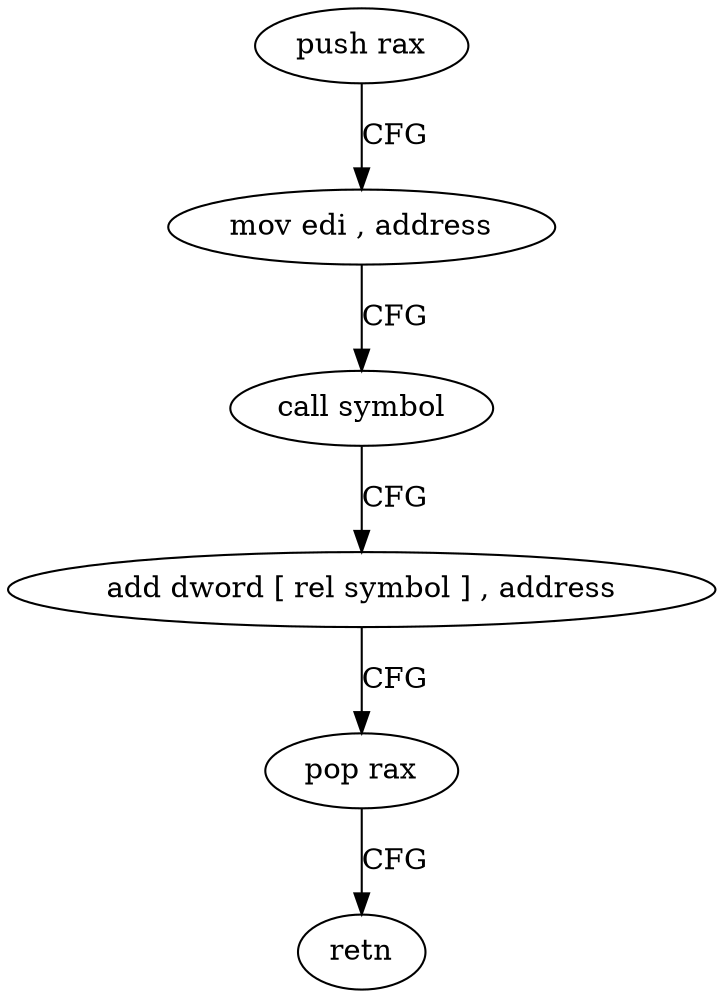 digraph "func" {
"4203328" [label = "push rax" ]
"4203329" [label = "mov edi , address" ]
"4203334" [label = "call symbol" ]
"4203339" [label = "add dword [ rel symbol ] , address" ]
"4203346" [label = "pop rax" ]
"4203347" [label = "retn" ]
"4203328" -> "4203329" [ label = "CFG" ]
"4203329" -> "4203334" [ label = "CFG" ]
"4203334" -> "4203339" [ label = "CFG" ]
"4203339" -> "4203346" [ label = "CFG" ]
"4203346" -> "4203347" [ label = "CFG" ]
}

